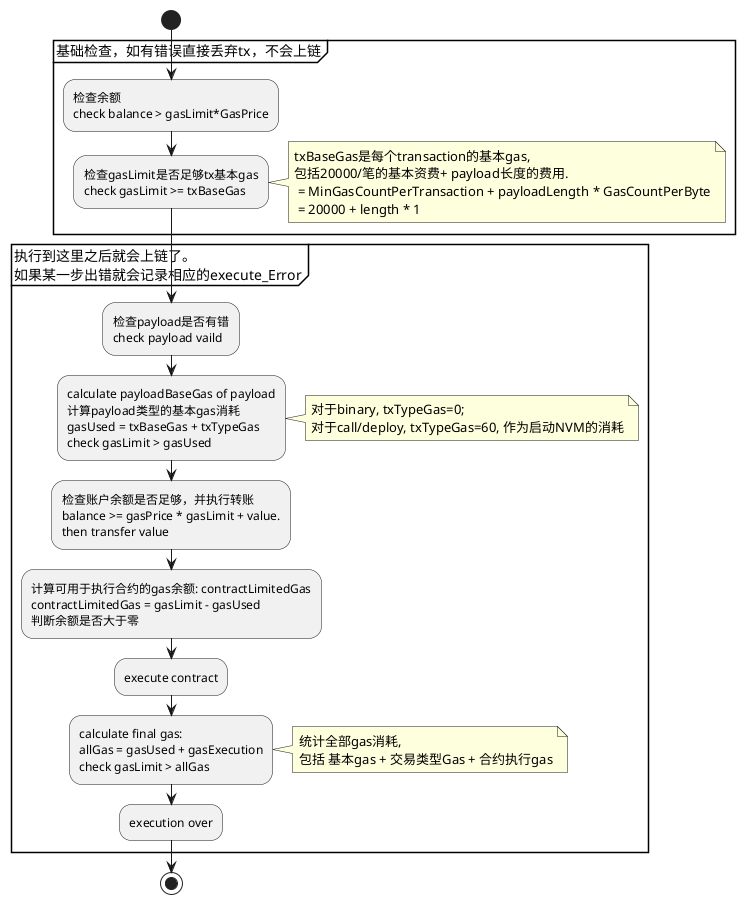 @startuml
'title : execution of transaction

start;

  partition 基础检查，如有错误直接丢弃tx，不会上链 {
  :检查余额
  check balance > gasLimit*GasPrice;

  :检查gasLimit是否足够tx基本gas
  check gasLimit >= txBaseGas;
      note right
        txBaseGas是每个transaction的基本gas,
        包括20000/笔的基本资费+ payload长度的费用.
         = MinGasCountPerTransaction + payloadLength * GasCountPerByte
         = 20000 + length * 1
      end note

  }

  partition 执行到这里之后就会上链了。\n如果某一步出错就会记录相应的execute_Error {
  :检查payload是否有错
  check payload vaild;

  :calculate payloadBaseGas of payload
  计算payload类型的基本gas消耗
  gasUsed = txBaseGas + txTypeGas
  check gasLimit > gasUsed;
      note right
        对于binary, txTypeGas=0;
        对于call/deploy, txTypeGas=60, 作为启动NVM的消耗
      end note

  :检查账户余额是否足够，并执行转账
  balance >= gasPrice * gasLimit + value.
  then transfer value;

  :计算可用于执行合约的gas余额: contractLimitedGas
  contractLimitedGas = gasLimit - gasUsed
  判断余额是否大于零;

  :execute contract;

  :calculate final gas:
  allGas = gasUsed + gasExecution
  check gasLimit > allGas;
      note right
        统计全部gas消耗,
        包括 基本gas + 交易类型Gas + 合约执行gas
      end note

  :execution over;

  }

stop

@enduml